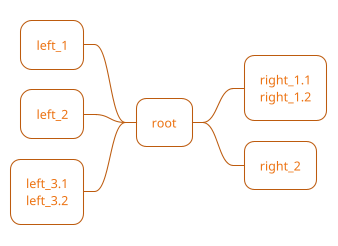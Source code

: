 ' Do not edit
' Theme Gallery
' autogenerated by script
'
@startmindmap
!$PUML_OUTLINE = "true"
!$PUML_MODE = "dark"
!theme aws-orange
+ root
**:right_1.1
right_1.2;
++ right_2

left side

-- left_1
-- left_2
**:left_3.1
left_3.2;
@endmindmap
